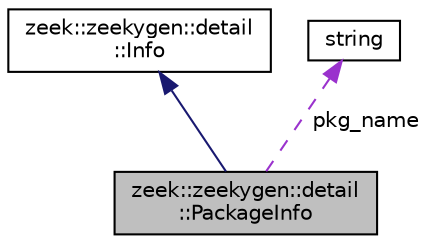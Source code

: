 digraph "zeek::zeekygen::detail::PackageInfo"
{
 // LATEX_PDF_SIZE
  edge [fontname="Helvetica",fontsize="10",labelfontname="Helvetica",labelfontsize="10"];
  node [fontname="Helvetica",fontsize="10",shape=record];
  Node1 [label="zeek::zeekygen::detail\l::PackageInfo",height=0.2,width=0.4,color="black", fillcolor="grey75", style="filled", fontcolor="black",tooltip=" "];
  Node2 -> Node1 [dir="back",color="midnightblue",fontsize="10",style="solid",fontname="Helvetica"];
  Node2 [label="zeek::zeekygen::detail\l::Info",height=0.2,width=0.4,color="black", fillcolor="white", style="filled",URL="$df/d9a/classzeek_1_1zeekygen_1_1detail_1_1Info.html",tooltip=" "];
  Node3 -> Node1 [dir="back",color="darkorchid3",fontsize="10",style="dashed",label=" pkg_name" ,fontname="Helvetica"];
  Node3 [label="string",height=0.2,width=0.4,color="black", fillcolor="white", style="filled",tooltip=" "];
}
